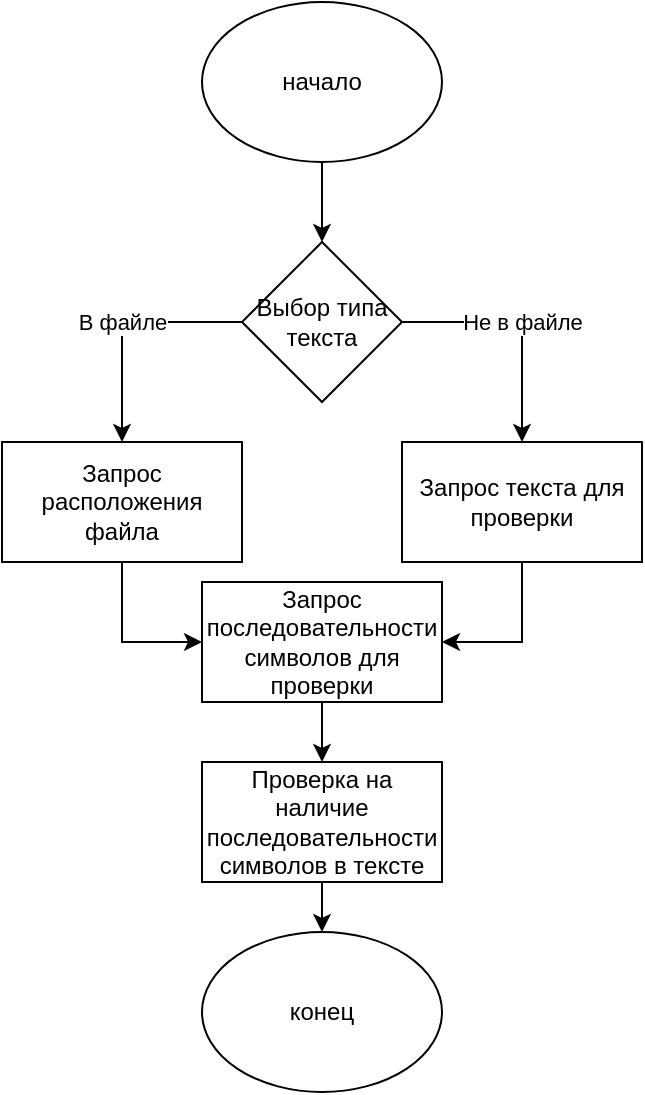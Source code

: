 <mxfile version="20.7.4" type="device"><diagram id="vADUb5vZB33dYCtnuPXp" name="Страница 1"><mxGraphModel dx="1050" dy="629" grid="1" gridSize="10" guides="1" tooltips="1" connect="1" arrows="1" fold="1" page="1" pageScale="1" pageWidth="827" pageHeight="1169" math="0" shadow="0"><root><mxCell id="0"/><mxCell id="1" parent="0"/><mxCell id="Hc72LJQLHDmZ92a-2Ry5-7" style="edgeStyle=orthogonalEdgeStyle;rounded=0;orthogonalLoop=1;jettySize=auto;html=1;exitX=0.5;exitY=1;exitDx=0;exitDy=0;entryX=0.5;entryY=0;entryDx=0;entryDy=0;" edge="1" parent="1" source="Hc72LJQLHDmZ92a-2Ry5-1" target="Hc72LJQLHDmZ92a-2Ry5-2"><mxGeometry relative="1" as="geometry"/></mxCell><mxCell id="Hc72LJQLHDmZ92a-2Ry5-1" value="начало" style="ellipse;whiteSpace=wrap;html=1;" vertex="1" parent="1"><mxGeometry x="300" y="80" width="120" height="80" as="geometry"/></mxCell><mxCell id="Hc72LJQLHDmZ92a-2Ry5-8" value="Не в файле" style="edgeStyle=orthogonalEdgeStyle;rounded=0;orthogonalLoop=1;jettySize=auto;html=1;exitX=1;exitY=0.5;exitDx=0;exitDy=0;entryX=0.5;entryY=0;entryDx=0;entryDy=0;" edge="1" parent="1" source="Hc72LJQLHDmZ92a-2Ry5-2" target="Hc72LJQLHDmZ92a-2Ry5-4"><mxGeometry relative="1" as="geometry"/></mxCell><mxCell id="Hc72LJQLHDmZ92a-2Ry5-9" value="В файле" style="edgeStyle=orthogonalEdgeStyle;rounded=0;orthogonalLoop=1;jettySize=auto;html=1;exitX=0;exitY=0.5;exitDx=0;exitDy=0;entryX=0.5;entryY=0;entryDx=0;entryDy=0;" edge="1" parent="1" source="Hc72LJQLHDmZ92a-2Ry5-2" target="Hc72LJQLHDmZ92a-2Ry5-5"><mxGeometry relative="1" as="geometry"/></mxCell><mxCell id="Hc72LJQLHDmZ92a-2Ry5-2" value="Выбор типа&lt;br&gt;текста" style="rhombus;whiteSpace=wrap;html=1;" vertex="1" parent="1"><mxGeometry x="320" y="200" width="80" height="80" as="geometry"/></mxCell><mxCell id="Hc72LJQLHDmZ92a-2Ry5-13" style="edgeStyle=orthogonalEdgeStyle;rounded=0;orthogonalLoop=1;jettySize=auto;html=1;exitX=0.5;exitY=1;exitDx=0;exitDy=0;entryX=1;entryY=0.5;entryDx=0;entryDy=0;" edge="1" parent="1" source="Hc72LJQLHDmZ92a-2Ry5-4" target="Hc72LJQLHDmZ92a-2Ry5-11"><mxGeometry relative="1" as="geometry"/></mxCell><mxCell id="Hc72LJQLHDmZ92a-2Ry5-4" value="Запрос текста для проверки" style="rounded=0;whiteSpace=wrap;html=1;" vertex="1" parent="1"><mxGeometry x="400" y="300" width="120" height="60" as="geometry"/></mxCell><mxCell id="Hc72LJQLHDmZ92a-2Ry5-12" style="edgeStyle=orthogonalEdgeStyle;rounded=0;orthogonalLoop=1;jettySize=auto;html=1;exitX=0.5;exitY=1;exitDx=0;exitDy=0;entryX=0;entryY=0.5;entryDx=0;entryDy=0;" edge="1" parent="1" source="Hc72LJQLHDmZ92a-2Ry5-5" target="Hc72LJQLHDmZ92a-2Ry5-11"><mxGeometry relative="1" as="geometry"/></mxCell><mxCell id="Hc72LJQLHDmZ92a-2Ry5-5" value="Запрос расположения файла" style="rounded=0;whiteSpace=wrap;html=1;" vertex="1" parent="1"><mxGeometry x="200" y="300" width="120" height="60" as="geometry"/></mxCell><mxCell id="Hc72LJQLHDmZ92a-2Ry5-6" value="конец" style="ellipse;whiteSpace=wrap;html=1;" vertex="1" parent="1"><mxGeometry x="300" y="545" width="120" height="80" as="geometry"/></mxCell><mxCell id="Hc72LJQLHDmZ92a-2Ry5-15" style="edgeStyle=orthogonalEdgeStyle;rounded=0;orthogonalLoop=1;jettySize=auto;html=1;exitX=0.5;exitY=1;exitDx=0;exitDy=0;entryX=0.5;entryY=0;entryDx=0;entryDy=0;" edge="1" parent="1" source="Hc72LJQLHDmZ92a-2Ry5-10" target="Hc72LJQLHDmZ92a-2Ry5-6"><mxGeometry relative="1" as="geometry"/></mxCell><mxCell id="Hc72LJQLHDmZ92a-2Ry5-10" value="Проверка на наличие последовательности символов в тексте" style="rounded=0;whiteSpace=wrap;html=1;" vertex="1" parent="1"><mxGeometry x="300" y="460" width="120" height="60" as="geometry"/></mxCell><mxCell id="Hc72LJQLHDmZ92a-2Ry5-14" style="edgeStyle=orthogonalEdgeStyle;rounded=0;orthogonalLoop=1;jettySize=auto;html=1;exitX=0.5;exitY=1;exitDx=0;exitDy=0;entryX=0.5;entryY=0;entryDx=0;entryDy=0;" edge="1" parent="1" source="Hc72LJQLHDmZ92a-2Ry5-11" target="Hc72LJQLHDmZ92a-2Ry5-10"><mxGeometry relative="1" as="geometry"/></mxCell><mxCell id="Hc72LJQLHDmZ92a-2Ry5-11" value="Запрос последовательности символов для проверки" style="rounded=0;whiteSpace=wrap;html=1;" vertex="1" parent="1"><mxGeometry x="300" y="370" width="120" height="60" as="geometry"/></mxCell></root></mxGraphModel></diagram></mxfile>